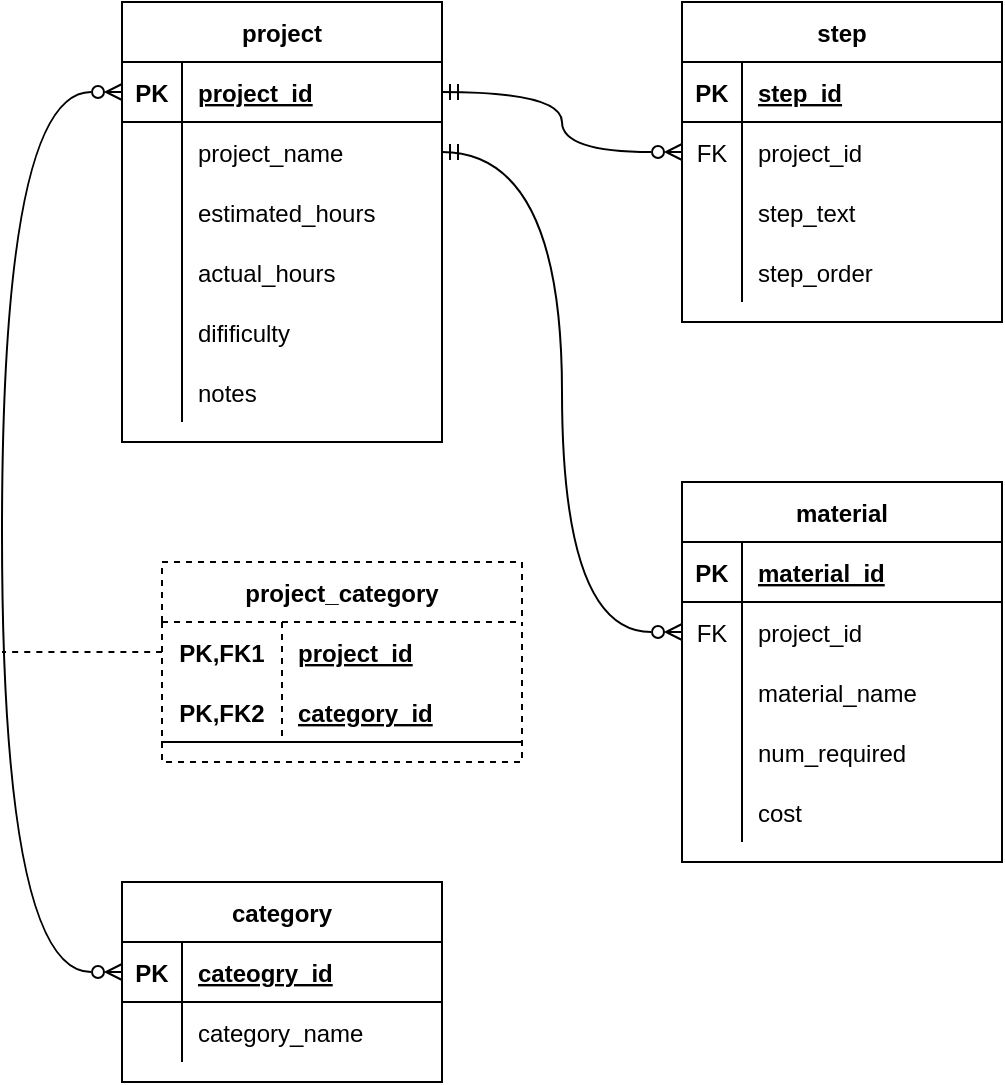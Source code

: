 <mxfile version="20.2.3" type="device"><diagram id="Ycuk5FOpgrScfW-IfiTL" name="Page-1"><mxGraphModel dx="766" dy="868" grid="1" gridSize="10" guides="1" tooltips="1" connect="1" arrows="1" fold="1" page="1" pageScale="1" pageWidth="850" pageHeight="1100" math="0" shadow="0"><root><mxCell id="0"/><mxCell id="1" parent="0"/><mxCell id="VkjMvaNQwgGpqUi1QI_Y-1" value="project" style="shape=table;startSize=30;container=1;collapsible=1;childLayout=tableLayout;fixedRows=1;rowLines=0;fontStyle=1;align=center;resizeLast=1;" vertex="1" parent="1"><mxGeometry x="120" y="40" width="160" height="220" as="geometry"/></mxCell><mxCell id="VkjMvaNQwgGpqUi1QI_Y-2" value="" style="shape=tableRow;horizontal=0;startSize=0;swimlaneHead=0;swimlaneBody=0;fillColor=none;collapsible=0;dropTarget=0;points=[[0,0.5],[1,0.5]];portConstraint=eastwest;top=0;left=0;right=0;bottom=1;" vertex="1" parent="VkjMvaNQwgGpqUi1QI_Y-1"><mxGeometry y="30" width="160" height="30" as="geometry"/></mxCell><mxCell id="VkjMvaNQwgGpqUi1QI_Y-3" value="PK" style="shape=partialRectangle;connectable=0;fillColor=none;top=0;left=0;bottom=0;right=0;fontStyle=1;overflow=hidden;" vertex="1" parent="VkjMvaNQwgGpqUi1QI_Y-2"><mxGeometry width="30" height="30" as="geometry"><mxRectangle width="30" height="30" as="alternateBounds"/></mxGeometry></mxCell><mxCell id="VkjMvaNQwgGpqUi1QI_Y-4" value="project_id" style="shape=partialRectangle;connectable=0;fillColor=none;top=0;left=0;bottom=0;right=0;align=left;spacingLeft=6;fontStyle=5;overflow=hidden;" vertex="1" parent="VkjMvaNQwgGpqUi1QI_Y-2"><mxGeometry x="30" width="130" height="30" as="geometry"><mxRectangle width="130" height="30" as="alternateBounds"/></mxGeometry></mxCell><mxCell id="VkjMvaNQwgGpqUi1QI_Y-5" value="" style="shape=tableRow;horizontal=0;startSize=0;swimlaneHead=0;swimlaneBody=0;fillColor=none;collapsible=0;dropTarget=0;points=[[0,0.5],[1,0.5]];portConstraint=eastwest;top=0;left=0;right=0;bottom=0;" vertex="1" parent="VkjMvaNQwgGpqUi1QI_Y-1"><mxGeometry y="60" width="160" height="30" as="geometry"/></mxCell><mxCell id="VkjMvaNQwgGpqUi1QI_Y-6" value="" style="shape=partialRectangle;connectable=0;fillColor=none;top=0;left=0;bottom=0;right=0;editable=1;overflow=hidden;" vertex="1" parent="VkjMvaNQwgGpqUi1QI_Y-5"><mxGeometry width="30" height="30" as="geometry"><mxRectangle width="30" height="30" as="alternateBounds"/></mxGeometry></mxCell><mxCell id="VkjMvaNQwgGpqUi1QI_Y-7" value="project_name" style="shape=partialRectangle;connectable=0;fillColor=none;top=0;left=0;bottom=0;right=0;align=left;spacingLeft=6;overflow=hidden;" vertex="1" parent="VkjMvaNQwgGpqUi1QI_Y-5"><mxGeometry x="30" width="130" height="30" as="geometry"><mxRectangle width="130" height="30" as="alternateBounds"/></mxGeometry></mxCell><mxCell id="VkjMvaNQwgGpqUi1QI_Y-8" value="" style="shape=tableRow;horizontal=0;startSize=0;swimlaneHead=0;swimlaneBody=0;fillColor=none;collapsible=0;dropTarget=0;points=[[0,0.5],[1,0.5]];portConstraint=eastwest;top=0;left=0;right=0;bottom=0;" vertex="1" parent="VkjMvaNQwgGpqUi1QI_Y-1"><mxGeometry y="90" width="160" height="30" as="geometry"/></mxCell><mxCell id="VkjMvaNQwgGpqUi1QI_Y-9" value="" style="shape=partialRectangle;connectable=0;fillColor=none;top=0;left=0;bottom=0;right=0;editable=1;overflow=hidden;" vertex="1" parent="VkjMvaNQwgGpqUi1QI_Y-8"><mxGeometry width="30" height="30" as="geometry"><mxRectangle width="30" height="30" as="alternateBounds"/></mxGeometry></mxCell><mxCell id="VkjMvaNQwgGpqUi1QI_Y-10" value="estimated_hours" style="shape=partialRectangle;connectable=0;fillColor=none;top=0;left=0;bottom=0;right=0;align=left;spacingLeft=6;overflow=hidden;" vertex="1" parent="VkjMvaNQwgGpqUi1QI_Y-8"><mxGeometry x="30" width="130" height="30" as="geometry"><mxRectangle width="130" height="30" as="alternateBounds"/></mxGeometry></mxCell><mxCell id="VkjMvaNQwgGpqUi1QI_Y-11" value="" style="shape=tableRow;horizontal=0;startSize=0;swimlaneHead=0;swimlaneBody=0;fillColor=none;collapsible=0;dropTarget=0;points=[[0,0.5],[1,0.5]];portConstraint=eastwest;top=0;left=0;right=0;bottom=0;" vertex="1" parent="VkjMvaNQwgGpqUi1QI_Y-1"><mxGeometry y="120" width="160" height="30" as="geometry"/></mxCell><mxCell id="VkjMvaNQwgGpqUi1QI_Y-12" value="" style="shape=partialRectangle;connectable=0;fillColor=none;top=0;left=0;bottom=0;right=0;editable=1;overflow=hidden;" vertex="1" parent="VkjMvaNQwgGpqUi1QI_Y-11"><mxGeometry width="30" height="30" as="geometry"><mxRectangle width="30" height="30" as="alternateBounds"/></mxGeometry></mxCell><mxCell id="VkjMvaNQwgGpqUi1QI_Y-13" value="actual_hours" style="shape=partialRectangle;connectable=0;fillColor=none;top=0;left=0;bottom=0;right=0;align=left;spacingLeft=6;overflow=hidden;" vertex="1" parent="VkjMvaNQwgGpqUi1QI_Y-11"><mxGeometry x="30" width="130" height="30" as="geometry"><mxRectangle width="130" height="30" as="alternateBounds"/></mxGeometry></mxCell><mxCell id="VkjMvaNQwgGpqUi1QI_Y-17" style="shape=tableRow;horizontal=0;startSize=0;swimlaneHead=0;swimlaneBody=0;fillColor=none;collapsible=0;dropTarget=0;points=[[0,0.5],[1,0.5]];portConstraint=eastwest;top=0;left=0;right=0;bottom=0;" vertex="1" parent="VkjMvaNQwgGpqUi1QI_Y-1"><mxGeometry y="150" width="160" height="30" as="geometry"/></mxCell><mxCell id="VkjMvaNQwgGpqUi1QI_Y-18" style="shape=partialRectangle;connectable=0;fillColor=none;top=0;left=0;bottom=0;right=0;editable=1;overflow=hidden;" vertex="1" parent="VkjMvaNQwgGpqUi1QI_Y-17"><mxGeometry width="30" height="30" as="geometry"><mxRectangle width="30" height="30" as="alternateBounds"/></mxGeometry></mxCell><mxCell id="VkjMvaNQwgGpqUi1QI_Y-19" value="difificulty" style="shape=partialRectangle;connectable=0;fillColor=none;top=0;left=0;bottom=0;right=0;align=left;spacingLeft=6;overflow=hidden;" vertex="1" parent="VkjMvaNQwgGpqUi1QI_Y-17"><mxGeometry x="30" width="130" height="30" as="geometry"><mxRectangle width="130" height="30" as="alternateBounds"/></mxGeometry></mxCell><mxCell id="VkjMvaNQwgGpqUi1QI_Y-14" style="shape=tableRow;horizontal=0;startSize=0;swimlaneHead=0;swimlaneBody=0;fillColor=none;collapsible=0;dropTarget=0;points=[[0,0.5],[1,0.5]];portConstraint=eastwest;top=0;left=0;right=0;bottom=0;" vertex="1" parent="VkjMvaNQwgGpqUi1QI_Y-1"><mxGeometry y="180" width="160" height="30" as="geometry"/></mxCell><mxCell id="VkjMvaNQwgGpqUi1QI_Y-15" style="shape=partialRectangle;connectable=0;fillColor=none;top=0;left=0;bottom=0;right=0;editable=1;overflow=hidden;" vertex="1" parent="VkjMvaNQwgGpqUi1QI_Y-14"><mxGeometry width="30" height="30" as="geometry"><mxRectangle width="30" height="30" as="alternateBounds"/></mxGeometry></mxCell><mxCell id="VkjMvaNQwgGpqUi1QI_Y-16" value="notes" style="shape=partialRectangle;connectable=0;fillColor=none;top=0;left=0;bottom=0;right=0;align=left;spacingLeft=6;overflow=hidden;" vertex="1" parent="VkjMvaNQwgGpqUi1QI_Y-14"><mxGeometry x="30" width="130" height="30" as="geometry"><mxRectangle width="130" height="30" as="alternateBounds"/></mxGeometry></mxCell><mxCell id="VkjMvaNQwgGpqUi1QI_Y-20" value="material" style="shape=table;startSize=30;container=1;collapsible=1;childLayout=tableLayout;fixedRows=1;rowLines=0;fontStyle=1;align=center;resizeLast=1;" vertex="1" parent="1"><mxGeometry x="400" y="280" width="160" height="190" as="geometry"/></mxCell><mxCell id="VkjMvaNQwgGpqUi1QI_Y-21" value="" style="shape=tableRow;horizontal=0;startSize=0;swimlaneHead=0;swimlaneBody=0;fillColor=none;collapsible=0;dropTarget=0;points=[[0,0.5],[1,0.5]];portConstraint=eastwest;top=0;left=0;right=0;bottom=1;" vertex="1" parent="VkjMvaNQwgGpqUi1QI_Y-20"><mxGeometry y="30" width="160" height="30" as="geometry"/></mxCell><mxCell id="VkjMvaNQwgGpqUi1QI_Y-22" value="PK" style="shape=partialRectangle;connectable=0;fillColor=none;top=0;left=0;bottom=0;right=0;fontStyle=1;overflow=hidden;" vertex="1" parent="VkjMvaNQwgGpqUi1QI_Y-21"><mxGeometry width="30" height="30" as="geometry"><mxRectangle width="30" height="30" as="alternateBounds"/></mxGeometry></mxCell><mxCell id="VkjMvaNQwgGpqUi1QI_Y-23" value="material_id" style="shape=partialRectangle;connectable=0;fillColor=none;top=0;left=0;bottom=0;right=0;align=left;spacingLeft=6;fontStyle=5;overflow=hidden;" vertex="1" parent="VkjMvaNQwgGpqUi1QI_Y-21"><mxGeometry x="30" width="130" height="30" as="geometry"><mxRectangle width="130" height="30" as="alternateBounds"/></mxGeometry></mxCell><mxCell id="VkjMvaNQwgGpqUi1QI_Y-24" value="" style="shape=tableRow;horizontal=0;startSize=0;swimlaneHead=0;swimlaneBody=0;fillColor=none;collapsible=0;dropTarget=0;points=[[0,0.5],[1,0.5]];portConstraint=eastwest;top=0;left=0;right=0;bottom=0;" vertex="1" parent="VkjMvaNQwgGpqUi1QI_Y-20"><mxGeometry y="60" width="160" height="30" as="geometry"/></mxCell><mxCell id="VkjMvaNQwgGpqUi1QI_Y-25" value="FK" style="shape=partialRectangle;connectable=0;fillColor=none;top=0;left=0;bottom=0;right=0;editable=1;overflow=hidden;" vertex="1" parent="VkjMvaNQwgGpqUi1QI_Y-24"><mxGeometry width="30" height="30" as="geometry"><mxRectangle width="30" height="30" as="alternateBounds"/></mxGeometry></mxCell><mxCell id="VkjMvaNQwgGpqUi1QI_Y-26" value="project_id" style="shape=partialRectangle;connectable=0;fillColor=none;top=0;left=0;bottom=0;right=0;align=left;spacingLeft=6;overflow=hidden;" vertex="1" parent="VkjMvaNQwgGpqUi1QI_Y-24"><mxGeometry x="30" width="130" height="30" as="geometry"><mxRectangle width="130" height="30" as="alternateBounds"/></mxGeometry></mxCell><mxCell id="VkjMvaNQwgGpqUi1QI_Y-27" value="" style="shape=tableRow;horizontal=0;startSize=0;swimlaneHead=0;swimlaneBody=0;fillColor=none;collapsible=0;dropTarget=0;points=[[0,0.5],[1,0.5]];portConstraint=eastwest;top=0;left=0;right=0;bottom=0;" vertex="1" parent="VkjMvaNQwgGpqUi1QI_Y-20"><mxGeometry y="90" width="160" height="30" as="geometry"/></mxCell><mxCell id="VkjMvaNQwgGpqUi1QI_Y-28" value="" style="shape=partialRectangle;connectable=0;fillColor=none;top=0;left=0;bottom=0;right=0;editable=1;overflow=hidden;" vertex="1" parent="VkjMvaNQwgGpqUi1QI_Y-27"><mxGeometry width="30" height="30" as="geometry"><mxRectangle width="30" height="30" as="alternateBounds"/></mxGeometry></mxCell><mxCell id="VkjMvaNQwgGpqUi1QI_Y-29" value="material_name" style="shape=partialRectangle;connectable=0;fillColor=none;top=0;left=0;bottom=0;right=0;align=left;spacingLeft=6;overflow=hidden;" vertex="1" parent="VkjMvaNQwgGpqUi1QI_Y-27"><mxGeometry x="30" width="130" height="30" as="geometry"><mxRectangle width="130" height="30" as="alternateBounds"/></mxGeometry></mxCell><mxCell id="VkjMvaNQwgGpqUi1QI_Y-30" value="" style="shape=tableRow;horizontal=0;startSize=0;swimlaneHead=0;swimlaneBody=0;fillColor=none;collapsible=0;dropTarget=0;points=[[0,0.5],[1,0.5]];portConstraint=eastwest;top=0;left=0;right=0;bottom=0;" vertex="1" parent="VkjMvaNQwgGpqUi1QI_Y-20"><mxGeometry y="120" width="160" height="30" as="geometry"/></mxCell><mxCell id="VkjMvaNQwgGpqUi1QI_Y-31" value="" style="shape=partialRectangle;connectable=0;fillColor=none;top=0;left=0;bottom=0;right=0;editable=1;overflow=hidden;" vertex="1" parent="VkjMvaNQwgGpqUi1QI_Y-30"><mxGeometry width="30" height="30" as="geometry"><mxRectangle width="30" height="30" as="alternateBounds"/></mxGeometry></mxCell><mxCell id="VkjMvaNQwgGpqUi1QI_Y-32" value="num_required" style="shape=partialRectangle;connectable=0;fillColor=none;top=0;left=0;bottom=0;right=0;align=left;spacingLeft=6;overflow=hidden;" vertex="1" parent="VkjMvaNQwgGpqUi1QI_Y-30"><mxGeometry x="30" width="130" height="30" as="geometry"><mxRectangle width="130" height="30" as="alternateBounds"/></mxGeometry></mxCell><mxCell id="VkjMvaNQwgGpqUi1QI_Y-33" style="shape=tableRow;horizontal=0;startSize=0;swimlaneHead=0;swimlaneBody=0;fillColor=none;collapsible=0;dropTarget=0;points=[[0,0.5],[1,0.5]];portConstraint=eastwest;top=0;left=0;right=0;bottom=0;" vertex="1" parent="VkjMvaNQwgGpqUi1QI_Y-20"><mxGeometry y="150" width="160" height="30" as="geometry"/></mxCell><mxCell id="VkjMvaNQwgGpqUi1QI_Y-34" style="shape=partialRectangle;connectable=0;fillColor=none;top=0;left=0;bottom=0;right=0;editable=1;overflow=hidden;" vertex="1" parent="VkjMvaNQwgGpqUi1QI_Y-33"><mxGeometry width="30" height="30" as="geometry"><mxRectangle width="30" height="30" as="alternateBounds"/></mxGeometry></mxCell><mxCell id="VkjMvaNQwgGpqUi1QI_Y-35" value="cost" style="shape=partialRectangle;connectable=0;fillColor=none;top=0;left=0;bottom=0;right=0;align=left;spacingLeft=6;overflow=hidden;" vertex="1" parent="VkjMvaNQwgGpqUi1QI_Y-33"><mxGeometry x="30" width="130" height="30" as="geometry"><mxRectangle width="130" height="30" as="alternateBounds"/></mxGeometry></mxCell><mxCell id="VkjMvaNQwgGpqUi1QI_Y-36" value="step" style="shape=table;startSize=30;container=1;collapsible=1;childLayout=tableLayout;fixedRows=1;rowLines=0;fontStyle=1;align=center;resizeLast=1;" vertex="1" parent="1"><mxGeometry x="400" y="40" width="160" height="160" as="geometry"/></mxCell><mxCell id="VkjMvaNQwgGpqUi1QI_Y-37" value="" style="shape=tableRow;horizontal=0;startSize=0;swimlaneHead=0;swimlaneBody=0;fillColor=none;collapsible=0;dropTarget=0;points=[[0,0.5],[1,0.5]];portConstraint=eastwest;top=0;left=0;right=0;bottom=1;" vertex="1" parent="VkjMvaNQwgGpqUi1QI_Y-36"><mxGeometry y="30" width="160" height="30" as="geometry"/></mxCell><mxCell id="VkjMvaNQwgGpqUi1QI_Y-38" value="PK" style="shape=partialRectangle;connectable=0;fillColor=none;top=0;left=0;bottom=0;right=0;fontStyle=1;overflow=hidden;" vertex="1" parent="VkjMvaNQwgGpqUi1QI_Y-37"><mxGeometry width="30" height="30" as="geometry"><mxRectangle width="30" height="30" as="alternateBounds"/></mxGeometry></mxCell><mxCell id="VkjMvaNQwgGpqUi1QI_Y-39" value="step_id" style="shape=partialRectangle;connectable=0;fillColor=none;top=0;left=0;bottom=0;right=0;align=left;spacingLeft=6;fontStyle=5;overflow=hidden;" vertex="1" parent="VkjMvaNQwgGpqUi1QI_Y-37"><mxGeometry x="30" width="130" height="30" as="geometry"><mxRectangle width="130" height="30" as="alternateBounds"/></mxGeometry></mxCell><mxCell id="VkjMvaNQwgGpqUi1QI_Y-40" value="" style="shape=tableRow;horizontal=0;startSize=0;swimlaneHead=0;swimlaneBody=0;fillColor=none;collapsible=0;dropTarget=0;points=[[0,0.5],[1,0.5]];portConstraint=eastwest;top=0;left=0;right=0;bottom=0;" vertex="1" parent="VkjMvaNQwgGpqUi1QI_Y-36"><mxGeometry y="60" width="160" height="30" as="geometry"/></mxCell><mxCell id="VkjMvaNQwgGpqUi1QI_Y-41" value="FK" style="shape=partialRectangle;connectable=0;fillColor=none;top=0;left=0;bottom=0;right=0;editable=1;overflow=hidden;" vertex="1" parent="VkjMvaNQwgGpqUi1QI_Y-40"><mxGeometry width="30" height="30" as="geometry"><mxRectangle width="30" height="30" as="alternateBounds"/></mxGeometry></mxCell><mxCell id="VkjMvaNQwgGpqUi1QI_Y-42" value="project_id" style="shape=partialRectangle;connectable=0;fillColor=none;top=0;left=0;bottom=0;right=0;align=left;spacingLeft=6;overflow=hidden;" vertex="1" parent="VkjMvaNQwgGpqUi1QI_Y-40"><mxGeometry x="30" width="130" height="30" as="geometry"><mxRectangle width="130" height="30" as="alternateBounds"/></mxGeometry></mxCell><mxCell id="VkjMvaNQwgGpqUi1QI_Y-43" value="" style="shape=tableRow;horizontal=0;startSize=0;swimlaneHead=0;swimlaneBody=0;fillColor=none;collapsible=0;dropTarget=0;points=[[0,0.5],[1,0.5]];portConstraint=eastwest;top=0;left=0;right=0;bottom=0;" vertex="1" parent="VkjMvaNQwgGpqUi1QI_Y-36"><mxGeometry y="90" width="160" height="30" as="geometry"/></mxCell><mxCell id="VkjMvaNQwgGpqUi1QI_Y-44" value="" style="shape=partialRectangle;connectable=0;fillColor=none;top=0;left=0;bottom=0;right=0;editable=1;overflow=hidden;" vertex="1" parent="VkjMvaNQwgGpqUi1QI_Y-43"><mxGeometry width="30" height="30" as="geometry"><mxRectangle width="30" height="30" as="alternateBounds"/></mxGeometry></mxCell><mxCell id="VkjMvaNQwgGpqUi1QI_Y-45" value="step_text" style="shape=partialRectangle;connectable=0;fillColor=none;top=0;left=0;bottom=0;right=0;align=left;spacingLeft=6;overflow=hidden;" vertex="1" parent="VkjMvaNQwgGpqUi1QI_Y-43"><mxGeometry x="30" width="130" height="30" as="geometry"><mxRectangle width="130" height="30" as="alternateBounds"/></mxGeometry></mxCell><mxCell id="VkjMvaNQwgGpqUi1QI_Y-46" value="" style="shape=tableRow;horizontal=0;startSize=0;swimlaneHead=0;swimlaneBody=0;fillColor=none;collapsible=0;dropTarget=0;points=[[0,0.5],[1,0.5]];portConstraint=eastwest;top=0;left=0;right=0;bottom=0;" vertex="1" parent="VkjMvaNQwgGpqUi1QI_Y-36"><mxGeometry y="120" width="160" height="30" as="geometry"/></mxCell><mxCell id="VkjMvaNQwgGpqUi1QI_Y-47" value="" style="shape=partialRectangle;connectable=0;fillColor=none;top=0;left=0;bottom=0;right=0;editable=1;overflow=hidden;" vertex="1" parent="VkjMvaNQwgGpqUi1QI_Y-46"><mxGeometry width="30" height="30" as="geometry"><mxRectangle width="30" height="30" as="alternateBounds"/></mxGeometry></mxCell><mxCell id="VkjMvaNQwgGpqUi1QI_Y-48" value="step_order" style="shape=partialRectangle;connectable=0;fillColor=none;top=0;left=0;bottom=0;right=0;align=left;spacingLeft=6;overflow=hidden;" vertex="1" parent="VkjMvaNQwgGpqUi1QI_Y-46"><mxGeometry x="30" width="130" height="30" as="geometry"><mxRectangle width="130" height="30" as="alternateBounds"/></mxGeometry></mxCell><mxCell id="VkjMvaNQwgGpqUi1QI_Y-50" value="category" style="shape=table;startSize=30;container=1;collapsible=1;childLayout=tableLayout;fixedRows=1;rowLines=0;fontStyle=1;align=center;resizeLast=1;" vertex="1" parent="1"><mxGeometry x="120" y="480" width="160" height="100" as="geometry"/></mxCell><mxCell id="VkjMvaNQwgGpqUi1QI_Y-51" value="" style="shape=tableRow;horizontal=0;startSize=0;swimlaneHead=0;swimlaneBody=0;fillColor=none;collapsible=0;dropTarget=0;points=[[0,0.5],[1,0.5]];portConstraint=eastwest;top=0;left=0;right=0;bottom=1;" vertex="1" parent="VkjMvaNQwgGpqUi1QI_Y-50"><mxGeometry y="30" width="160" height="30" as="geometry"/></mxCell><mxCell id="VkjMvaNQwgGpqUi1QI_Y-52" value="PK" style="shape=partialRectangle;connectable=0;fillColor=none;top=0;left=0;bottom=0;right=0;fontStyle=1;overflow=hidden;" vertex="1" parent="VkjMvaNQwgGpqUi1QI_Y-51"><mxGeometry width="30" height="30" as="geometry"><mxRectangle width="30" height="30" as="alternateBounds"/></mxGeometry></mxCell><mxCell id="VkjMvaNQwgGpqUi1QI_Y-53" value="cateogry_id" style="shape=partialRectangle;connectable=0;fillColor=none;top=0;left=0;bottom=0;right=0;align=left;spacingLeft=6;fontStyle=5;overflow=hidden;" vertex="1" parent="VkjMvaNQwgGpqUi1QI_Y-51"><mxGeometry x="30" width="130" height="30" as="geometry"><mxRectangle width="130" height="30" as="alternateBounds"/></mxGeometry></mxCell><mxCell id="VkjMvaNQwgGpqUi1QI_Y-54" value="" style="shape=tableRow;horizontal=0;startSize=0;swimlaneHead=0;swimlaneBody=0;fillColor=none;collapsible=0;dropTarget=0;points=[[0,0.5],[1,0.5]];portConstraint=eastwest;top=0;left=0;right=0;bottom=0;" vertex="1" parent="VkjMvaNQwgGpqUi1QI_Y-50"><mxGeometry y="60" width="160" height="30" as="geometry"/></mxCell><mxCell id="VkjMvaNQwgGpqUi1QI_Y-55" value="" style="shape=partialRectangle;connectable=0;fillColor=none;top=0;left=0;bottom=0;right=0;editable=1;overflow=hidden;" vertex="1" parent="VkjMvaNQwgGpqUi1QI_Y-54"><mxGeometry width="30" height="30" as="geometry"><mxRectangle width="30" height="30" as="alternateBounds"/></mxGeometry></mxCell><mxCell id="VkjMvaNQwgGpqUi1QI_Y-56" value="category_name" style="shape=partialRectangle;connectable=0;fillColor=none;top=0;left=0;bottom=0;right=0;align=left;spacingLeft=6;overflow=hidden;" vertex="1" parent="VkjMvaNQwgGpqUi1QI_Y-54"><mxGeometry x="30" width="130" height="30" as="geometry"><mxRectangle width="130" height="30" as="alternateBounds"/></mxGeometry></mxCell><mxCell id="VkjMvaNQwgGpqUi1QI_Y-76" value="project_category" style="shape=table;startSize=30;container=1;collapsible=1;childLayout=tableLayout;fixedRows=1;rowLines=0;fontStyle=1;align=center;resizeLast=1;dashed=1;" vertex="1" parent="1"><mxGeometry x="140" y="320" width="180" height="100" as="geometry"/></mxCell><mxCell id="VkjMvaNQwgGpqUi1QI_Y-77" value="" style="shape=tableRow;horizontal=0;startSize=0;swimlaneHead=0;swimlaneBody=0;fillColor=none;collapsible=0;dropTarget=0;points=[[0,0.5],[1,0.5]];portConstraint=eastwest;top=0;left=0;right=0;bottom=0;" vertex="1" parent="VkjMvaNQwgGpqUi1QI_Y-76"><mxGeometry y="30" width="180" height="30" as="geometry"/></mxCell><mxCell id="VkjMvaNQwgGpqUi1QI_Y-78" value="PK,FK1" style="shape=partialRectangle;connectable=0;fillColor=none;top=0;left=0;bottom=0;right=0;fontStyle=1;overflow=hidden;" vertex="1" parent="VkjMvaNQwgGpqUi1QI_Y-77"><mxGeometry width="60" height="30" as="geometry"><mxRectangle width="60" height="30" as="alternateBounds"/></mxGeometry></mxCell><mxCell id="VkjMvaNQwgGpqUi1QI_Y-79" value="project_id" style="shape=partialRectangle;connectable=0;fillColor=none;top=0;left=0;bottom=0;right=0;align=left;spacingLeft=6;fontStyle=5;overflow=hidden;" vertex="1" parent="VkjMvaNQwgGpqUi1QI_Y-77"><mxGeometry x="60" width="120" height="30" as="geometry"><mxRectangle width="120" height="30" as="alternateBounds"/></mxGeometry></mxCell><mxCell id="VkjMvaNQwgGpqUi1QI_Y-80" value="" style="shape=tableRow;horizontal=0;startSize=0;swimlaneHead=0;swimlaneBody=0;fillColor=none;collapsible=0;dropTarget=0;points=[[0,0.5],[1,0.5]];portConstraint=eastwest;top=0;left=0;right=0;bottom=1;" vertex="1" parent="VkjMvaNQwgGpqUi1QI_Y-76"><mxGeometry y="60" width="180" height="30" as="geometry"/></mxCell><mxCell id="VkjMvaNQwgGpqUi1QI_Y-81" value="PK,FK2" style="shape=partialRectangle;connectable=0;fillColor=none;top=0;left=0;bottom=0;right=0;fontStyle=1;overflow=hidden;" vertex="1" parent="VkjMvaNQwgGpqUi1QI_Y-80"><mxGeometry width="60" height="30" as="geometry"><mxRectangle width="60" height="30" as="alternateBounds"/></mxGeometry></mxCell><mxCell id="VkjMvaNQwgGpqUi1QI_Y-82" value="category_id" style="shape=partialRectangle;connectable=0;fillColor=none;top=0;left=0;bottom=0;right=0;align=left;spacingLeft=6;fontStyle=5;overflow=hidden;" vertex="1" parent="VkjMvaNQwgGpqUi1QI_Y-80"><mxGeometry x="60" width="120" height="30" as="geometry"><mxRectangle width="120" height="30" as="alternateBounds"/></mxGeometry></mxCell><mxCell id="VkjMvaNQwgGpqUi1QI_Y-89" style="edgeStyle=orthogonalEdgeStyle;rounded=0;orthogonalLoop=1;jettySize=auto;html=1;exitX=0;exitY=0.5;exitDx=0;exitDy=0;entryX=0;entryY=0.5;entryDx=0;entryDy=0;curved=1;startArrow=ERzeroToMany;startFill=0;endArrow=ERzeroToMany;endFill=0;" edge="1" parent="1" source="VkjMvaNQwgGpqUi1QI_Y-2" target="VkjMvaNQwgGpqUi1QI_Y-51"><mxGeometry relative="1" as="geometry"><Array as="points"><mxPoint x="60" y="85"/><mxPoint x="60" y="525"/></Array></mxGeometry></mxCell><mxCell id="VkjMvaNQwgGpqUi1QI_Y-90" style="edgeStyle=orthogonalEdgeStyle;curved=1;rounded=0;orthogonalLoop=1;jettySize=auto;html=1;exitX=0;exitY=0.5;exitDx=0;exitDy=0;startArrow=none;startFill=0;endArrow=none;endFill=0;dashed=1;" edge="1" parent="1" source="VkjMvaNQwgGpqUi1QI_Y-77"><mxGeometry relative="1" as="geometry"><mxPoint x="60" y="365" as="targetPoint"/></mxGeometry></mxCell><mxCell id="VkjMvaNQwgGpqUi1QI_Y-92" style="edgeStyle=orthogonalEdgeStyle;curved=1;rounded=0;orthogonalLoop=1;jettySize=auto;html=1;exitX=1;exitY=0.5;exitDx=0;exitDy=0;entryX=0;entryY=0.5;entryDx=0;entryDy=0;startArrow=ERmandOne;startFill=0;endArrow=ERzeroToMany;endFill=0;" edge="1" parent="1" source="VkjMvaNQwgGpqUi1QI_Y-2" target="VkjMvaNQwgGpqUi1QI_Y-40"><mxGeometry relative="1" as="geometry"/></mxCell><mxCell id="VkjMvaNQwgGpqUi1QI_Y-93" style="edgeStyle=orthogonalEdgeStyle;curved=1;rounded=0;orthogonalLoop=1;jettySize=auto;html=1;exitX=0;exitY=0.5;exitDx=0;exitDy=0;entryX=1;entryY=0.5;entryDx=0;entryDy=0;startArrow=ERzeroToMany;startFill=0;endArrow=ERmandOne;endFill=0;" edge="1" parent="1" source="VkjMvaNQwgGpqUi1QI_Y-24" target="VkjMvaNQwgGpqUi1QI_Y-5"><mxGeometry relative="1" as="geometry"/></mxCell></root></mxGraphModel></diagram></mxfile>